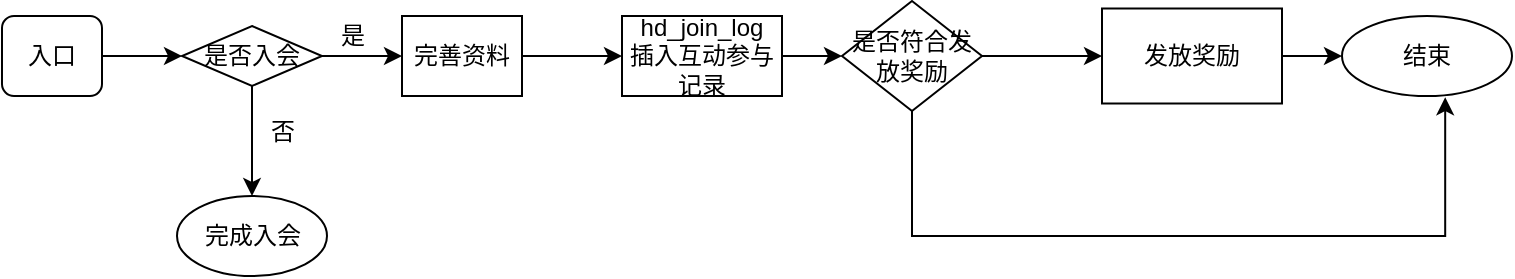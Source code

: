 <mxfile version="18.0.2" type="github">
  <diagram id="prtHgNgQTEPvFCAcTncT" name="Page-1">
    <mxGraphModel dx="1000" dy="523" grid="1" gridSize="10" guides="1" tooltips="1" connect="1" arrows="1" fold="1" page="1" pageScale="1" pageWidth="827" pageHeight="1169" math="0" shadow="0">
      <root>
        <mxCell id="0" />
        <mxCell id="1" parent="0" />
        <mxCell id="bkaFZ_zqSUT6rJlL8M-b-2" value="入口" style="rounded=1;whiteSpace=wrap;html=1;" vertex="1" parent="1">
          <mxGeometry x="60" y="120" width="50" height="40" as="geometry" />
        </mxCell>
        <mxCell id="bkaFZ_zqSUT6rJlL8M-b-4" value="" style="endArrow=classic;html=1;rounded=0;exitX=1;exitY=0.5;exitDx=0;exitDy=0;entryX=0;entryY=0.5;entryDx=0;entryDy=0;" edge="1" parent="1" source="bkaFZ_zqSUT6rJlL8M-b-2">
          <mxGeometry width="50" height="50" relative="1" as="geometry">
            <mxPoint x="390" y="300" as="sourcePoint" />
            <mxPoint x="150" y="140" as="targetPoint" />
          </mxGeometry>
        </mxCell>
        <mxCell id="bkaFZ_zqSUT6rJlL8M-b-18" value="" style="edgeStyle=orthogonalEdgeStyle;rounded=0;orthogonalLoop=1;jettySize=auto;html=1;" edge="1" parent="1" source="bkaFZ_zqSUT6rJlL8M-b-14" target="bkaFZ_zqSUT6rJlL8M-b-17">
          <mxGeometry relative="1" as="geometry" />
        </mxCell>
        <mxCell id="bkaFZ_zqSUT6rJlL8M-b-20" value="" style="edgeStyle=orthogonalEdgeStyle;rounded=0;orthogonalLoop=1;jettySize=auto;html=1;" edge="1" parent="1" source="bkaFZ_zqSUT6rJlL8M-b-14" target="bkaFZ_zqSUT6rJlL8M-b-19">
          <mxGeometry relative="1" as="geometry" />
        </mxCell>
        <mxCell id="bkaFZ_zqSUT6rJlL8M-b-14" value="是否入会" style="rhombus;whiteSpace=wrap;html=1;" vertex="1" parent="1">
          <mxGeometry x="150" y="125" width="70" height="30" as="geometry" />
        </mxCell>
        <mxCell id="bkaFZ_zqSUT6rJlL8M-b-17" value="完成入会" style="ellipse;whiteSpace=wrap;html=1;" vertex="1" parent="1">
          <mxGeometry x="147.5" y="210" width="75" height="40" as="geometry" />
        </mxCell>
        <mxCell id="bkaFZ_zqSUT6rJlL8M-b-52" value="" style="edgeStyle=orthogonalEdgeStyle;rounded=0;orthogonalLoop=1;jettySize=auto;html=1;" edge="1" parent="1" source="bkaFZ_zqSUT6rJlL8M-b-19" target="bkaFZ_zqSUT6rJlL8M-b-51">
          <mxGeometry relative="1" as="geometry" />
        </mxCell>
        <mxCell id="bkaFZ_zqSUT6rJlL8M-b-19" value="完善资料" style="whiteSpace=wrap;html=1;" vertex="1" parent="1">
          <mxGeometry x="260" y="120" width="60" height="40" as="geometry" />
        </mxCell>
        <mxCell id="bkaFZ_zqSUT6rJlL8M-b-30" value="" style="edgeStyle=orthogonalEdgeStyle;rounded=0;orthogonalLoop=1;jettySize=auto;html=1;" edge="1" parent="1" source="bkaFZ_zqSUT6rJlL8M-b-21" target="bkaFZ_zqSUT6rJlL8M-b-29">
          <mxGeometry relative="1" as="geometry" />
        </mxCell>
        <mxCell id="bkaFZ_zqSUT6rJlL8M-b-21" value="是否符合发放奖励" style="rhombus;whiteSpace=wrap;html=1;" vertex="1" parent="1">
          <mxGeometry x="480" y="112.5" width="70" height="55" as="geometry" />
        </mxCell>
        <mxCell id="bkaFZ_zqSUT6rJlL8M-b-23" value="否" style="text;html=1;align=center;verticalAlign=middle;resizable=0;points=[];autosize=1;strokeColor=none;fillColor=none;" vertex="1" parent="1">
          <mxGeometry x="185" y="167.5" width="30" height="20" as="geometry" />
        </mxCell>
        <mxCell id="bkaFZ_zqSUT6rJlL8M-b-24" value="是" style="text;html=1;align=center;verticalAlign=middle;resizable=0;points=[];autosize=1;strokeColor=none;fillColor=none;" vertex="1" parent="1">
          <mxGeometry x="220" y="120" width="30" height="20" as="geometry" />
        </mxCell>
        <mxCell id="bkaFZ_zqSUT6rJlL8M-b-32" value="" style="edgeStyle=orthogonalEdgeStyle;rounded=0;orthogonalLoop=1;jettySize=auto;html=1;" edge="1" parent="1" source="bkaFZ_zqSUT6rJlL8M-b-29" target="bkaFZ_zqSUT6rJlL8M-b-31">
          <mxGeometry relative="1" as="geometry" />
        </mxCell>
        <mxCell id="bkaFZ_zqSUT6rJlL8M-b-29" value="发放奖励" style="whiteSpace=wrap;html=1;" vertex="1" parent="1">
          <mxGeometry x="610" y="116.25" width="90" height="47.5" as="geometry" />
        </mxCell>
        <mxCell id="bkaFZ_zqSUT6rJlL8M-b-31" value="结束" style="ellipse;whiteSpace=wrap;html=1;" vertex="1" parent="1">
          <mxGeometry x="730" y="120" width="85" height="40" as="geometry" />
        </mxCell>
        <mxCell id="bkaFZ_zqSUT6rJlL8M-b-39" value="" style="edgeStyle=elbowEdgeStyle;elbow=vertical;endArrow=classic;html=1;rounded=0;entryX=0.607;entryY=1.015;entryDx=0;entryDy=0;entryPerimeter=0;exitX=0.5;exitY=1;exitDx=0;exitDy=0;" edge="1" parent="1" source="bkaFZ_zqSUT6rJlL8M-b-21" target="bkaFZ_zqSUT6rJlL8M-b-31">
          <mxGeometry width="50" height="50" relative="1" as="geometry">
            <mxPoint x="390" y="167.5" as="sourcePoint" />
            <mxPoint x="650" y="230" as="targetPoint" />
            <Array as="points">
              <mxPoint x="510" y="230" />
            </Array>
          </mxGeometry>
        </mxCell>
        <mxCell id="bkaFZ_zqSUT6rJlL8M-b-53" value="" style="edgeStyle=orthogonalEdgeStyle;rounded=0;orthogonalLoop=1;jettySize=auto;html=1;" edge="1" parent="1" source="bkaFZ_zqSUT6rJlL8M-b-51" target="bkaFZ_zqSUT6rJlL8M-b-21">
          <mxGeometry relative="1" as="geometry" />
        </mxCell>
        <mxCell id="bkaFZ_zqSUT6rJlL8M-b-51" value="hd_join_log&lt;br&gt;插入互动参与记录" style="whiteSpace=wrap;html=1;" vertex="1" parent="1">
          <mxGeometry x="370" y="120" width="80" height="40" as="geometry" />
        </mxCell>
      </root>
    </mxGraphModel>
  </diagram>
</mxfile>
